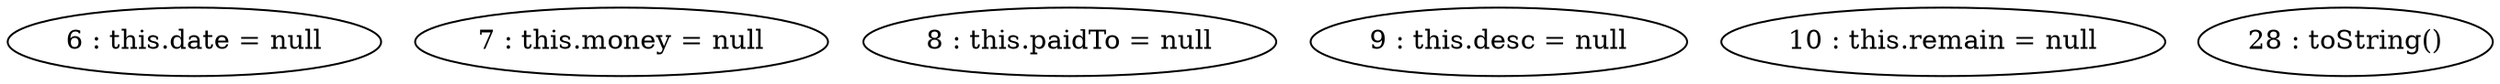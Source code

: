 digraph G {
"6 : this.date = null"
"7 : this.money = null"
"8 : this.paidTo = null"
"9 : this.desc = null"
"10 : this.remain = null"
"28 : toString()"
}